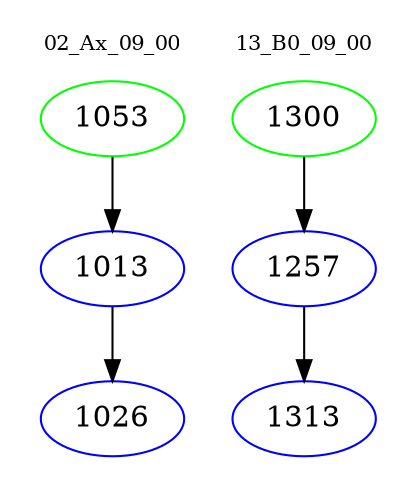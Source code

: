 digraph{
subgraph cluster_0 {
color = white
label = "02_Ax_09_00";
fontsize=10;
T0_1053 [label="1053", color="green"]
T0_1053 -> T0_1013 [color="black"]
T0_1013 [label="1013", color="blue"]
T0_1013 -> T0_1026 [color="black"]
T0_1026 [label="1026", color="blue"]
}
subgraph cluster_1 {
color = white
label = "13_B0_09_00";
fontsize=10;
T1_1300 [label="1300", color="green"]
T1_1300 -> T1_1257 [color="black"]
T1_1257 [label="1257", color="blue"]
T1_1257 -> T1_1313 [color="black"]
T1_1313 [label="1313", color="blue"]
}
}
